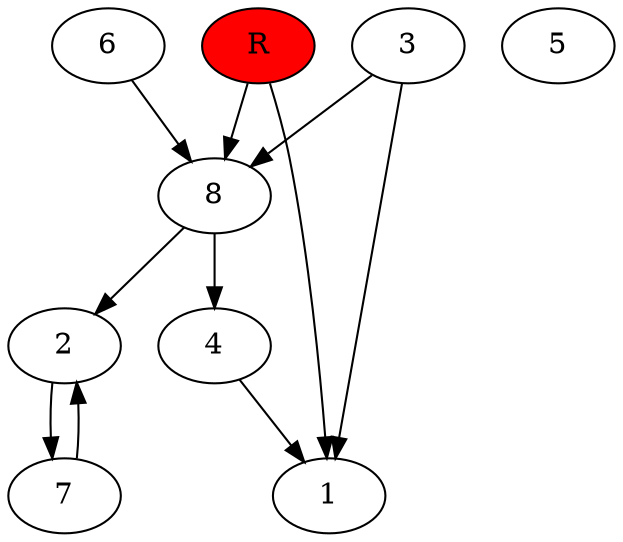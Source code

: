digraph prb28991 {
	1
	2
	3
	4
	5
	6
	7
	8
	R [fillcolor="#ff0000" style=filled]
	2 -> 7
	3 -> 1
	3 -> 8
	4 -> 1
	6 -> 8
	7 -> 2
	8 -> 2
	8 -> 4
	R -> 1
	R -> 8
}
